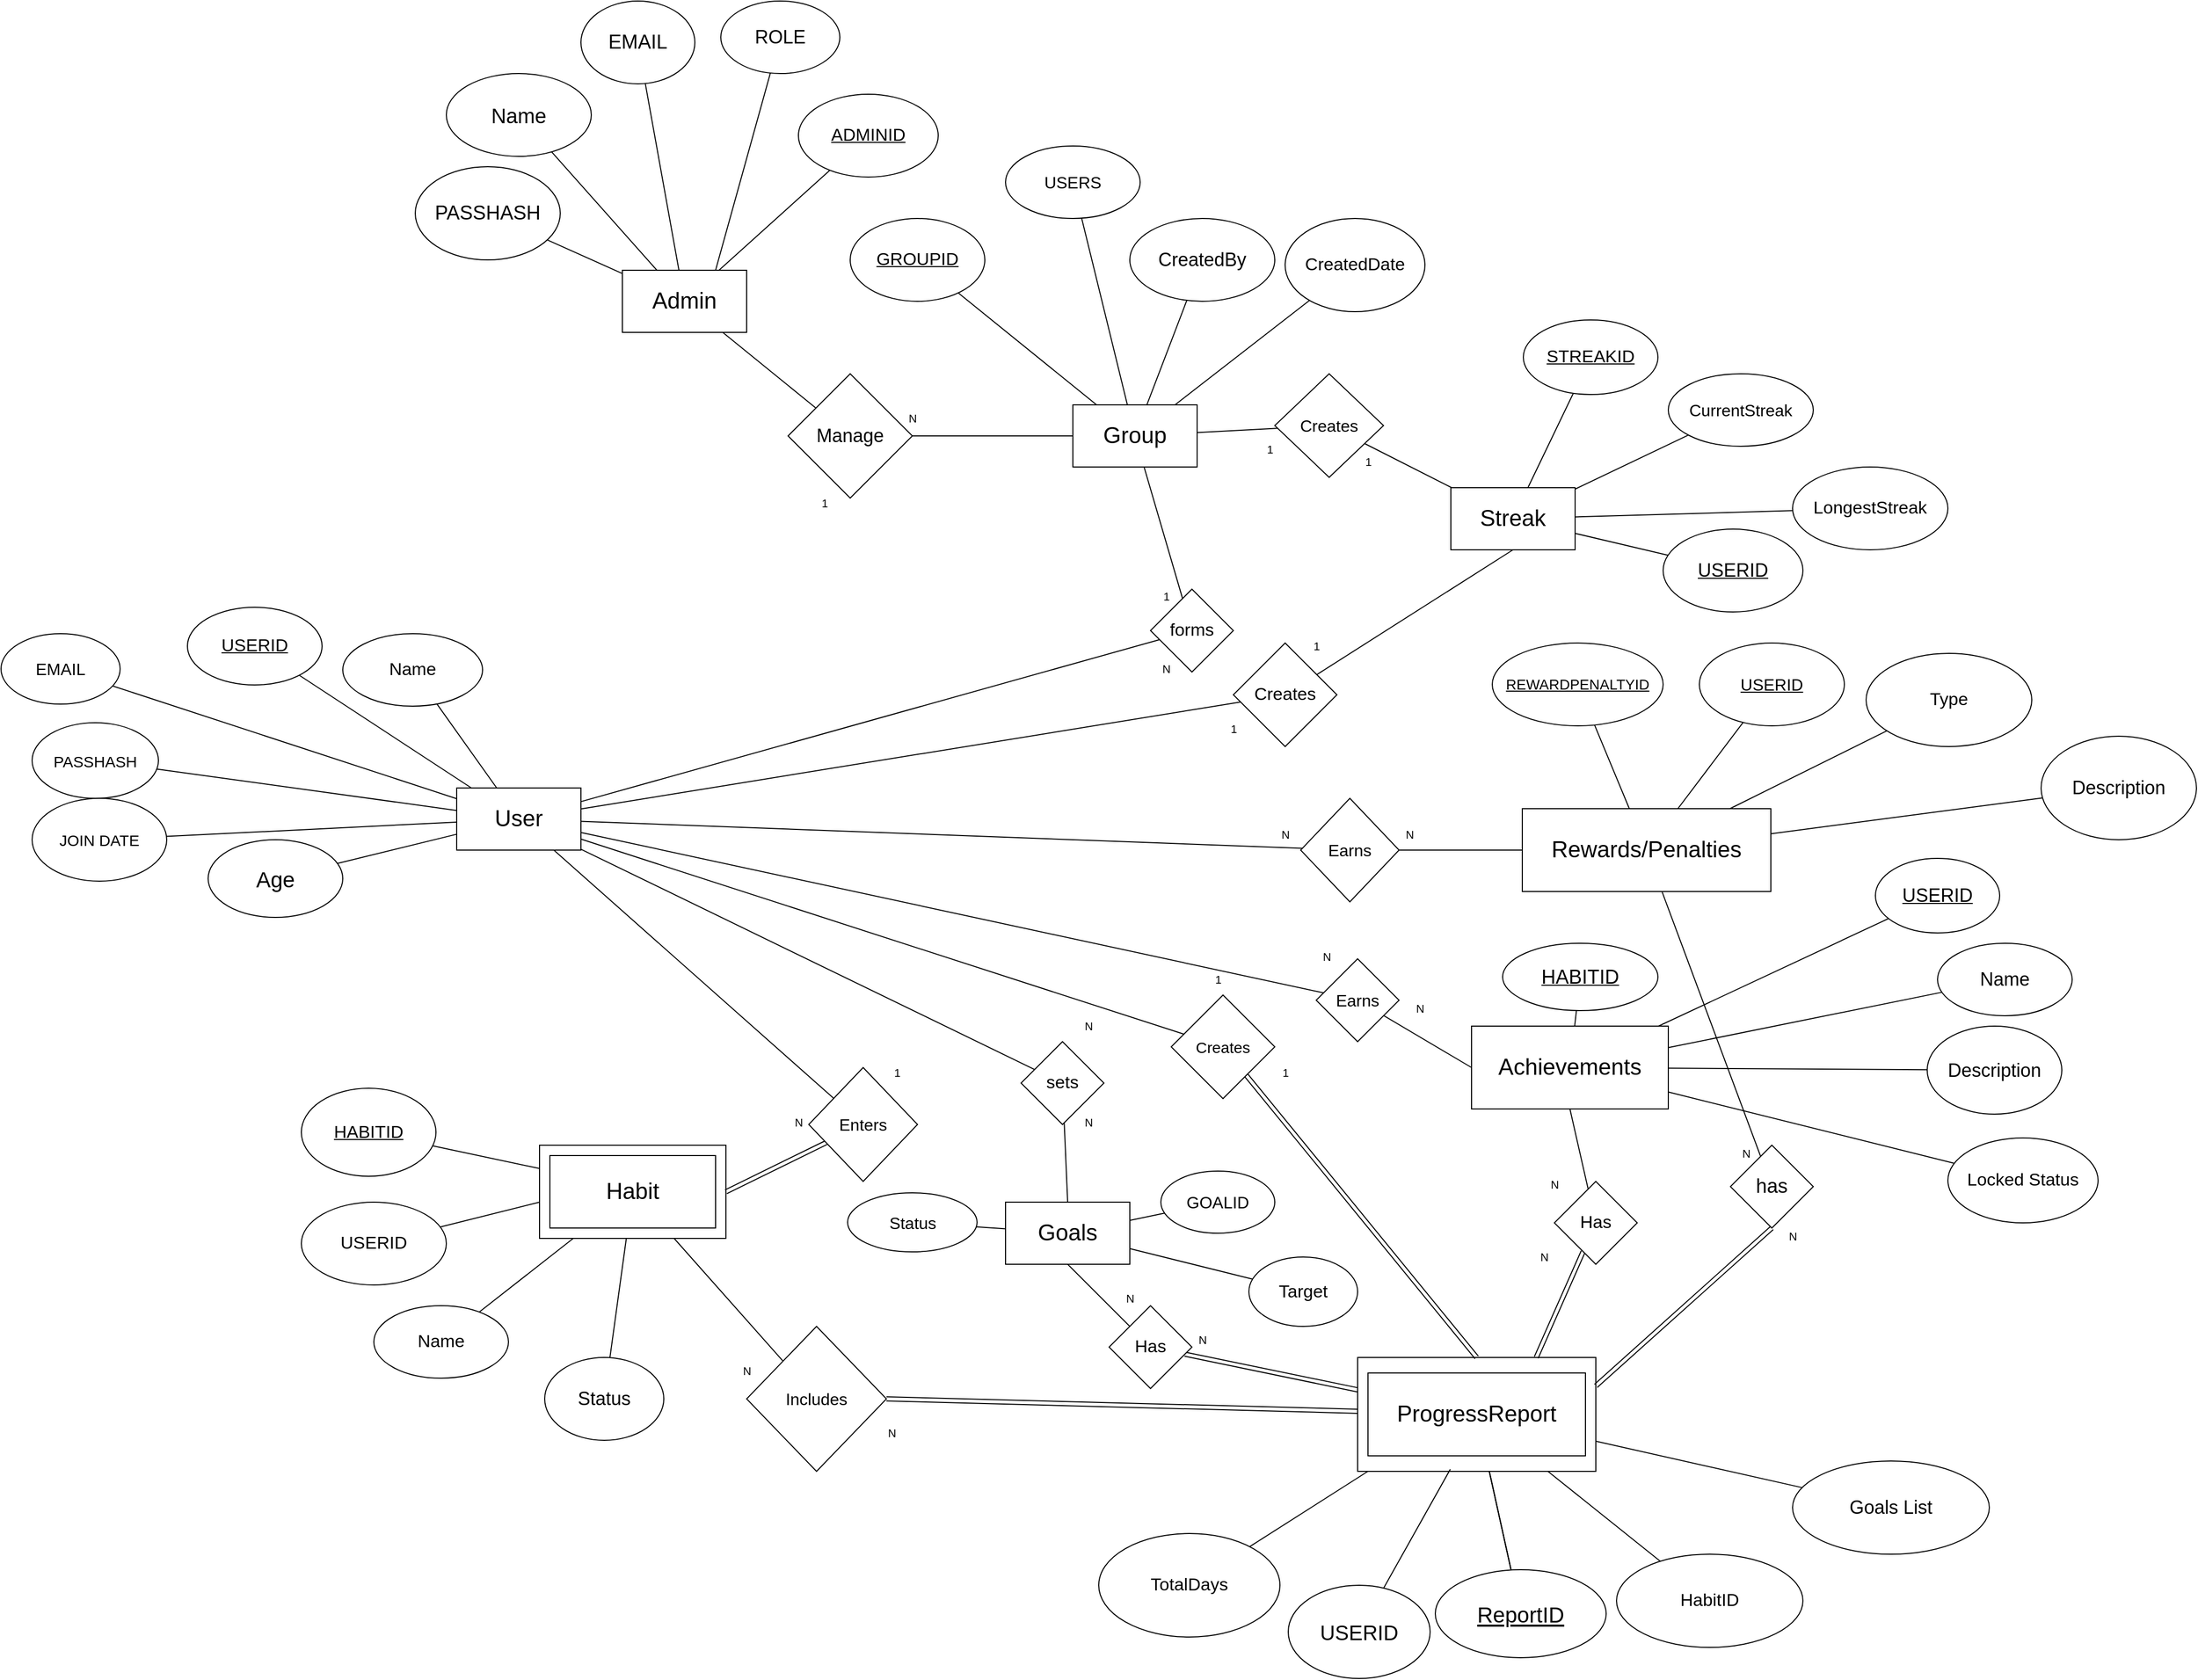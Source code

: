 <mxfile version="26.0.16">
  <diagram name="Page-1" id="hksbCuW23tJVjGmWREl6">
    <mxGraphModel dx="3263" dy="2533" grid="1" gridSize="10" guides="1" tooltips="1" connect="1" arrows="1" fold="1" page="1" pageScale="1" pageWidth="850" pageHeight="1100" math="0" shadow="0">
      <root>
        <mxCell id="0" />
        <mxCell id="1" parent="0" />
        <mxCell id="W9ihRem-RopsjmL4uKQ5-1" value="" style="edgeStyle=none;shape=link;rounded=0;orthogonalLoop=1;jettySize=auto;html=1;strokeColor=default;align=center;verticalAlign=middle;fontFamily=Helvetica;fontSize=11;fontColor=default;labelBackgroundColor=default;startFill=0;endArrow=none;" edge="1" parent="1" source="W9ihRem-RopsjmL4uKQ5-8" target="W9ihRem-RopsjmL4uKQ5-91">
          <mxGeometry relative="1" as="geometry" />
        </mxCell>
        <mxCell id="W9ihRem-RopsjmL4uKQ5-2" style="edgeStyle=none;shape=link;rounded=0;orthogonalLoop=1;jettySize=auto;html=1;strokeColor=default;align=center;verticalAlign=middle;fontFamily=Helvetica;fontSize=11;fontColor=default;labelBackgroundColor=default;startFill=0;endArrow=none;entryX=1;entryY=0.5;entryDx=0;entryDy=0;" edge="1" parent="1" source="W9ihRem-RopsjmL4uKQ5-8" target="W9ihRem-RopsjmL4uKQ5-92">
          <mxGeometry relative="1" as="geometry">
            <mxPoint x="190" y="830" as="targetPoint" />
          </mxGeometry>
        </mxCell>
        <mxCell id="W9ihRem-RopsjmL4uKQ5-3" value="" style="edgeStyle=none;shape=connector;rounded=0;orthogonalLoop=1;jettySize=auto;html=1;strokeColor=default;align=center;verticalAlign=middle;fontFamily=Helvetica;fontSize=11;fontColor=default;labelBackgroundColor=default;startFill=0;endArrow=none;" edge="1" parent="1" source="W9ihRem-RopsjmL4uKQ5-8" target="W9ihRem-RopsjmL4uKQ5-120">
          <mxGeometry relative="1" as="geometry" />
        </mxCell>
        <mxCell id="W9ihRem-RopsjmL4uKQ5-4" value="" style="edgeStyle=none;shape=connector;rounded=0;orthogonalLoop=1;jettySize=auto;html=1;strokeColor=default;align=center;verticalAlign=middle;fontFamily=Helvetica;fontSize=11;fontColor=default;labelBackgroundColor=default;startFill=0;endArrow=none;" edge="1" parent="1" source="W9ihRem-RopsjmL4uKQ5-8" target="W9ihRem-RopsjmL4uKQ5-122">
          <mxGeometry relative="1" as="geometry" />
        </mxCell>
        <mxCell id="W9ihRem-RopsjmL4uKQ5-5" value="" style="edgeStyle=none;shape=connector;rounded=0;orthogonalLoop=1;jettySize=auto;html=1;strokeColor=default;align=center;verticalAlign=middle;fontFamily=Helvetica;fontSize=11;fontColor=default;labelBackgroundColor=default;startFill=0;endArrow=none;" edge="1" parent="1" source="W9ihRem-RopsjmL4uKQ5-8" target="W9ihRem-RopsjmL4uKQ5-120">
          <mxGeometry relative="1" as="geometry" />
        </mxCell>
        <mxCell id="W9ihRem-RopsjmL4uKQ5-6" value="" style="edgeStyle=none;shape=connector;rounded=0;orthogonalLoop=1;jettySize=auto;html=1;strokeColor=default;align=center;verticalAlign=middle;fontFamily=Helvetica;fontSize=11;fontColor=default;labelBackgroundColor=default;startFill=0;endArrow=none;" edge="1" parent="1" source="W9ihRem-RopsjmL4uKQ5-8" target="W9ihRem-RopsjmL4uKQ5-120">
          <mxGeometry relative="1" as="geometry" />
        </mxCell>
        <mxCell id="W9ihRem-RopsjmL4uKQ5-7" value="" style="edgeStyle=none;shape=connector;rounded=0;orthogonalLoop=1;jettySize=auto;html=1;strokeColor=default;align=center;verticalAlign=middle;fontFamily=Helvetica;fontSize=11;fontColor=default;labelBackgroundColor=default;startFill=0;endArrow=none;" edge="1" parent="1" source="W9ihRem-RopsjmL4uKQ5-8" target="W9ihRem-RopsjmL4uKQ5-124">
          <mxGeometry relative="1" as="geometry" />
        </mxCell>
        <mxCell id="W9ihRem-RopsjmL4uKQ5-8" value="" style="rounded=0;whiteSpace=wrap;html=1;fontFamily=Helvetica;fontSize=11;fontColor=default;labelBackgroundColor=default;" vertex="1" parent="1">
          <mxGeometry x="630" y="760" width="230" height="110" as="geometry" />
        </mxCell>
        <mxCell id="W9ihRem-RopsjmL4uKQ5-9" value="" style="edgeStyle=none;shape=connector;rounded=0;orthogonalLoop=1;jettySize=auto;html=1;strokeColor=default;align=center;verticalAlign=middle;fontFamily=Helvetica;fontSize=11;fontColor=default;labelBackgroundColor=default;startFill=0;endArrow=none;" edge="1" parent="1" source="W9ihRem-RopsjmL4uKQ5-13" target="W9ihRem-RopsjmL4uKQ5-92">
          <mxGeometry relative="1" as="geometry" />
        </mxCell>
        <mxCell id="W9ihRem-RopsjmL4uKQ5-10" value="" style="edgeStyle=none;shape=connector;rounded=0;orthogonalLoop=1;jettySize=auto;html=1;strokeColor=default;align=center;verticalAlign=middle;fontFamily=Helvetica;fontSize=11;fontColor=default;labelBackgroundColor=default;startFill=0;endArrow=none;" edge="1" parent="1" source="W9ihRem-RopsjmL4uKQ5-13" target="W9ihRem-RopsjmL4uKQ5-146">
          <mxGeometry relative="1" as="geometry" />
        </mxCell>
        <mxCell id="W9ihRem-RopsjmL4uKQ5-11" value="" style="edgeStyle=none;shape=connector;rounded=0;orthogonalLoop=1;jettySize=auto;html=1;strokeColor=default;align=center;verticalAlign=middle;fontFamily=Helvetica;fontSize=11;fontColor=default;labelBackgroundColor=default;startFill=0;endArrow=none;" edge="1" parent="1" source="W9ihRem-RopsjmL4uKQ5-13" target="W9ihRem-RopsjmL4uKQ5-147">
          <mxGeometry relative="1" as="geometry" />
        </mxCell>
        <mxCell id="W9ihRem-RopsjmL4uKQ5-12" value="" style="edgeStyle=none;shape=connector;rounded=0;orthogonalLoop=1;jettySize=auto;html=1;strokeColor=default;align=center;verticalAlign=middle;fontFamily=Helvetica;fontSize=11;fontColor=default;labelBackgroundColor=default;startFill=0;endArrow=none;exitX=0;exitY=0.25;exitDx=0;exitDy=0;" edge="1" parent="1" source="W9ihRem-RopsjmL4uKQ5-13" target="W9ihRem-RopsjmL4uKQ5-148">
          <mxGeometry relative="1" as="geometry">
            <mxPoint x="-160" y="530.182" as="sourcePoint" />
          </mxGeometry>
        </mxCell>
        <mxCell id="W9ihRem-RopsjmL4uKQ5-13" value="" style="rounded=0;whiteSpace=wrap;html=1;fontFamily=Helvetica;fontSize=11;fontColor=default;labelBackgroundColor=default;" vertex="1" parent="1">
          <mxGeometry x="-160" y="555" width="180" height="90" as="geometry" />
        </mxCell>
        <mxCell id="W9ihRem-RopsjmL4uKQ5-14" value="" style="shape=connector;rounded=0;orthogonalLoop=1;jettySize=auto;html=1;strokeColor=default;align=center;verticalAlign=middle;fontFamily=Helvetica;fontSize=11;fontColor=default;labelBackgroundColor=default;startFill=0;endArrow=none;" edge="1" parent="1" source="W9ihRem-RopsjmL4uKQ5-20" target="W9ihRem-RopsjmL4uKQ5-74">
          <mxGeometry relative="1" as="geometry" />
        </mxCell>
        <mxCell id="W9ihRem-RopsjmL4uKQ5-15" value="" style="edgeStyle=none;shape=connector;rounded=0;orthogonalLoop=1;jettySize=auto;html=1;strokeColor=default;align=center;verticalAlign=middle;fontFamily=Helvetica;fontSize=11;fontColor=default;labelBackgroundColor=default;startFill=0;endArrow=none;" edge="1" parent="1" source="W9ihRem-RopsjmL4uKQ5-20" target="W9ihRem-RopsjmL4uKQ5-155">
          <mxGeometry relative="1" as="geometry" />
        </mxCell>
        <mxCell id="W9ihRem-RopsjmL4uKQ5-16" value="" style="edgeStyle=none;shape=connector;rounded=0;orthogonalLoop=1;jettySize=auto;html=1;strokeColor=default;align=center;verticalAlign=middle;fontFamily=Helvetica;fontSize=11;fontColor=default;labelBackgroundColor=default;startFill=0;endArrow=none;" edge="1" parent="1" source="W9ihRem-RopsjmL4uKQ5-20" target="W9ihRem-RopsjmL4uKQ5-156">
          <mxGeometry relative="1" as="geometry" />
        </mxCell>
        <mxCell id="W9ihRem-RopsjmL4uKQ5-17" value="" style="edgeStyle=none;shape=connector;rounded=0;orthogonalLoop=1;jettySize=auto;html=1;strokeColor=default;align=center;verticalAlign=middle;fontFamily=Helvetica;fontSize=11;fontColor=default;labelBackgroundColor=default;startFill=0;endArrow=none;" edge="1" parent="1" source="W9ihRem-RopsjmL4uKQ5-20" target="W9ihRem-RopsjmL4uKQ5-157">
          <mxGeometry relative="1" as="geometry" />
        </mxCell>
        <mxCell id="W9ihRem-RopsjmL4uKQ5-18" value="" style="edgeStyle=none;shape=connector;rounded=0;orthogonalLoop=1;jettySize=auto;html=1;strokeColor=default;align=center;verticalAlign=middle;fontFamily=Helvetica;fontSize=11;fontColor=default;labelBackgroundColor=default;startFill=0;endArrow=none;exitX=0.75;exitY=0;exitDx=0;exitDy=0;" edge="1" parent="1" source="W9ihRem-RopsjmL4uKQ5-20" target="W9ihRem-RopsjmL4uKQ5-158">
          <mxGeometry relative="1" as="geometry">
            <mxPoint x="124.979" y="10" as="sourcePoint" />
          </mxGeometry>
        </mxCell>
        <mxCell id="W9ihRem-RopsjmL4uKQ5-19" value="" style="edgeStyle=none;shape=connector;rounded=0;orthogonalLoop=1;jettySize=auto;html=1;strokeColor=default;align=center;verticalAlign=middle;fontFamily=Helvetica;fontSize=11;fontColor=default;labelBackgroundColor=default;startFill=0;endArrow=none;" edge="1" parent="1" source="W9ihRem-RopsjmL4uKQ5-20" target="W9ihRem-RopsjmL4uKQ5-159">
          <mxGeometry relative="1" as="geometry" />
        </mxCell>
        <mxCell id="W9ihRem-RopsjmL4uKQ5-20" value="&lt;font style=&quot;font-size: 22px;&quot;&gt;Admin&lt;/font&gt;" style="rounded=0;whiteSpace=wrap;html=1;" vertex="1" parent="1">
          <mxGeometry x="-80" y="-290" width="120" height="60" as="geometry" />
        </mxCell>
        <mxCell id="W9ihRem-RopsjmL4uKQ5-21" value="" style="edgeStyle=none;shape=connector;rounded=0;orthogonalLoop=1;jettySize=auto;html=1;strokeColor=default;align=center;verticalAlign=middle;fontFamily=Helvetica;fontSize=11;fontColor=default;labelBackgroundColor=default;startFill=0;endArrow=none;" edge="1" parent="1" source="W9ihRem-RopsjmL4uKQ5-26" target="W9ihRem-RopsjmL4uKQ5-125">
          <mxGeometry relative="1" as="geometry" />
        </mxCell>
        <mxCell id="W9ihRem-RopsjmL4uKQ5-22" value="" style="edgeStyle=none;shape=connector;rounded=0;orthogonalLoop=1;jettySize=auto;html=1;strokeColor=default;align=center;verticalAlign=middle;fontFamily=Helvetica;fontSize=11;fontColor=default;labelBackgroundColor=default;startFill=0;endArrow=none;" edge="1" parent="1" source="W9ihRem-RopsjmL4uKQ5-26" target="W9ihRem-RopsjmL4uKQ5-126">
          <mxGeometry relative="1" as="geometry" />
        </mxCell>
        <mxCell id="W9ihRem-RopsjmL4uKQ5-23" value="" style="edgeStyle=none;shape=connector;rounded=0;orthogonalLoop=1;jettySize=auto;html=1;strokeColor=default;align=center;verticalAlign=middle;fontFamily=Helvetica;fontSize=11;fontColor=default;labelBackgroundColor=default;startFill=0;endArrow=none;" edge="1" parent="1" source="W9ihRem-RopsjmL4uKQ5-26" target="W9ihRem-RopsjmL4uKQ5-127">
          <mxGeometry relative="1" as="geometry" />
        </mxCell>
        <mxCell id="W9ihRem-RopsjmL4uKQ5-24" value="" style="edgeStyle=none;shape=connector;rounded=0;orthogonalLoop=1;jettySize=auto;html=1;strokeColor=default;align=center;verticalAlign=middle;fontFamily=Helvetica;fontSize=11;fontColor=default;labelBackgroundColor=default;startFill=0;endArrow=none;" edge="1" parent="1" source="W9ihRem-RopsjmL4uKQ5-26" target="W9ihRem-RopsjmL4uKQ5-128">
          <mxGeometry relative="1" as="geometry" />
        </mxCell>
        <mxCell id="W9ihRem-RopsjmL4uKQ5-25" value="" style="edgeStyle=none;shape=connector;rounded=0;orthogonalLoop=1;jettySize=auto;html=1;strokeColor=default;align=center;verticalAlign=middle;fontFamily=Helvetica;fontSize=11;fontColor=default;labelBackgroundColor=default;startFill=0;endArrow=none;" edge="1" parent="1" source="W9ihRem-RopsjmL4uKQ5-26" target="W9ihRem-RopsjmL4uKQ5-129">
          <mxGeometry relative="1" as="geometry" />
        </mxCell>
        <mxCell id="W9ihRem-RopsjmL4uKQ5-26" value="&lt;font style=&quot;font-size: 22px;&quot;&gt;Achievements&lt;/font&gt;" style="rounded=0;whiteSpace=wrap;html=1;" vertex="1" parent="1">
          <mxGeometry x="740" y="440" width="190" height="80" as="geometry" />
        </mxCell>
        <mxCell id="W9ihRem-RopsjmL4uKQ5-27" value="" style="edgeStyle=none;shape=connector;rounded=0;orthogonalLoop=1;jettySize=auto;html=1;strokeColor=default;align=center;verticalAlign=middle;fontFamily=Helvetica;fontSize=11;fontColor=default;labelBackgroundColor=default;startFill=0;endArrow=none;" edge="1" parent="1" source="W9ihRem-RopsjmL4uKQ5-31" target="W9ihRem-RopsjmL4uKQ5-134">
          <mxGeometry relative="1" as="geometry" />
        </mxCell>
        <mxCell id="W9ihRem-RopsjmL4uKQ5-28" value="" style="edgeStyle=none;shape=connector;rounded=0;orthogonalLoop=1;jettySize=auto;html=1;strokeColor=default;align=center;verticalAlign=middle;fontFamily=Helvetica;fontSize=11;fontColor=default;labelBackgroundColor=default;startFill=0;endArrow=none;" edge="1" parent="1" source="W9ihRem-RopsjmL4uKQ5-31" target="W9ihRem-RopsjmL4uKQ5-135">
          <mxGeometry relative="1" as="geometry" />
        </mxCell>
        <mxCell id="W9ihRem-RopsjmL4uKQ5-29" value="" style="edgeStyle=none;shape=connector;rounded=0;orthogonalLoop=1;jettySize=auto;html=1;strokeColor=default;align=center;verticalAlign=middle;fontFamily=Helvetica;fontSize=11;fontColor=default;labelBackgroundColor=default;startFill=0;endArrow=none;" edge="1" parent="1" source="W9ihRem-RopsjmL4uKQ5-31" target="W9ihRem-RopsjmL4uKQ5-136">
          <mxGeometry relative="1" as="geometry" />
        </mxCell>
        <mxCell id="W9ihRem-RopsjmL4uKQ5-30" value="" style="edgeStyle=none;shape=connector;rounded=0;orthogonalLoop=1;jettySize=auto;html=1;strokeColor=default;align=center;verticalAlign=middle;fontFamily=Helvetica;fontSize=11;fontColor=default;labelBackgroundColor=default;startFill=0;endArrow=none;" edge="1" parent="1" source="W9ihRem-RopsjmL4uKQ5-31" target="W9ihRem-RopsjmL4uKQ5-137">
          <mxGeometry relative="1" as="geometry" />
        </mxCell>
        <mxCell id="W9ihRem-RopsjmL4uKQ5-31" value="&lt;font style=&quot;font-size: 22px;&quot;&gt;Streak&lt;/font&gt;" style="rounded=0;whiteSpace=wrap;html=1;" vertex="1" parent="1">
          <mxGeometry x="720" y="-80" width="120" height="60" as="geometry" />
        </mxCell>
        <mxCell id="W9ihRem-RopsjmL4uKQ5-32" value="" style="edgeStyle=none;shape=connector;rounded=0;orthogonalLoop=1;jettySize=auto;html=1;strokeColor=default;align=center;verticalAlign=middle;fontFamily=Helvetica;fontSize=11;fontColor=default;labelBackgroundColor=default;startFill=0;endArrow=none;" edge="1" parent="1" target="W9ihRem-RopsjmL4uKQ5-145">
          <mxGeometry relative="1" as="geometry">
            <mxPoint x="-160" y="610" as="sourcePoint" />
          </mxGeometry>
        </mxCell>
        <mxCell id="W9ihRem-RopsjmL4uKQ5-33" value="&lt;font style=&quot;font-size: 22px;&quot;&gt;Habit&lt;/font&gt;" style="rounded=0;whiteSpace=wrap;html=1;" vertex="1" parent="1">
          <mxGeometry x="-150" y="565" width="160" height="70" as="geometry" />
        </mxCell>
        <mxCell id="W9ihRem-RopsjmL4uKQ5-34" value="" style="edgeStyle=none;shape=connector;rounded=0;orthogonalLoop=1;jettySize=auto;html=1;strokeColor=default;align=center;verticalAlign=middle;fontFamily=Helvetica;fontSize=11;fontColor=default;labelBackgroundColor=default;startFill=0;endArrow=none;" edge="1" parent="1" source="W9ihRem-RopsjmL4uKQ5-39" target="W9ihRem-RopsjmL4uKQ5-82">
          <mxGeometry relative="1" as="geometry" />
        </mxCell>
        <mxCell id="W9ihRem-RopsjmL4uKQ5-35" value="" style="edgeStyle=none;shape=connector;rounded=0;orthogonalLoop=1;jettySize=auto;html=1;strokeColor=default;align=center;verticalAlign=middle;fontFamily=Helvetica;fontSize=11;fontColor=default;labelBackgroundColor=default;startFill=0;endArrow=none;" edge="1" parent="1" source="W9ihRem-RopsjmL4uKQ5-39" target="W9ihRem-RopsjmL4uKQ5-130">
          <mxGeometry relative="1" as="geometry" />
        </mxCell>
        <mxCell id="W9ihRem-RopsjmL4uKQ5-36" value="" style="edgeStyle=none;shape=connector;rounded=0;orthogonalLoop=1;jettySize=auto;html=1;strokeColor=default;align=center;verticalAlign=middle;fontFamily=Helvetica;fontSize=11;fontColor=default;labelBackgroundColor=default;startFill=0;endArrow=none;" edge="1" parent="1" source="W9ihRem-RopsjmL4uKQ5-39" target="W9ihRem-RopsjmL4uKQ5-131">
          <mxGeometry relative="1" as="geometry" />
        </mxCell>
        <mxCell id="W9ihRem-RopsjmL4uKQ5-37" value="" style="edgeStyle=none;shape=connector;rounded=0;orthogonalLoop=1;jettySize=auto;html=1;strokeColor=default;align=center;verticalAlign=middle;fontFamily=Helvetica;fontSize=11;fontColor=default;labelBackgroundColor=default;startFill=0;endArrow=none;" edge="1" parent="1" source="W9ihRem-RopsjmL4uKQ5-39" target="W9ihRem-RopsjmL4uKQ5-132">
          <mxGeometry relative="1" as="geometry" />
        </mxCell>
        <mxCell id="W9ihRem-RopsjmL4uKQ5-38" value="" style="edgeStyle=none;shape=connector;rounded=0;orthogonalLoop=1;jettySize=auto;html=1;strokeColor=default;align=center;verticalAlign=middle;fontFamily=Helvetica;fontSize=11;fontColor=default;labelBackgroundColor=default;startFill=0;endArrow=none;" edge="1" parent="1" source="W9ihRem-RopsjmL4uKQ5-39" target="W9ihRem-RopsjmL4uKQ5-133">
          <mxGeometry relative="1" as="geometry" />
        </mxCell>
        <mxCell id="W9ihRem-RopsjmL4uKQ5-39" value="&lt;font style=&quot;font-size: 22px;&quot;&gt;Group&lt;/font&gt;" style="rounded=0;whiteSpace=wrap;html=1;" vertex="1" parent="1">
          <mxGeometry x="355" y="-160" width="120" height="60" as="geometry" />
        </mxCell>
        <mxCell id="W9ihRem-RopsjmL4uKQ5-40" style="rounded=0;orthogonalLoop=1;jettySize=auto;html=1;endArrow=none;startFill=0;" edge="1" parent="1" source="W9ihRem-RopsjmL4uKQ5-53" target="W9ihRem-RopsjmL4uKQ5-70">
          <mxGeometry relative="1" as="geometry" />
        </mxCell>
        <mxCell id="W9ihRem-RopsjmL4uKQ5-41" value="" style="shape=connector;rounded=0;orthogonalLoop=1;jettySize=auto;html=1;strokeColor=default;align=center;verticalAlign=middle;fontFamily=Helvetica;fontSize=11;fontColor=default;labelBackgroundColor=default;startFill=0;endArrow=none;" edge="1" parent="1" source="W9ihRem-RopsjmL4uKQ5-53" target="W9ihRem-RopsjmL4uKQ5-72">
          <mxGeometry relative="1" as="geometry" />
        </mxCell>
        <mxCell id="W9ihRem-RopsjmL4uKQ5-42" value="" style="shape=connector;rounded=0;orthogonalLoop=1;jettySize=auto;html=1;strokeColor=default;align=center;verticalAlign=middle;fontFamily=Helvetica;fontSize=11;fontColor=default;labelBackgroundColor=default;startFill=0;endArrow=none;" edge="1" parent="1" source="W9ihRem-RopsjmL4uKQ5-53" target="W9ihRem-RopsjmL4uKQ5-76">
          <mxGeometry relative="1" as="geometry" />
        </mxCell>
        <mxCell id="W9ihRem-RopsjmL4uKQ5-43" value="" style="edgeStyle=none;shape=connector;rounded=0;orthogonalLoop=1;jettySize=auto;html=1;strokeColor=default;align=center;verticalAlign=middle;fontFamily=Helvetica;fontSize=11;fontColor=default;labelBackgroundColor=default;startFill=0;endArrow=none;" edge="1" parent="1" source="W9ihRem-RopsjmL4uKQ5-53" target="W9ihRem-RopsjmL4uKQ5-78">
          <mxGeometry relative="1" as="geometry" />
        </mxCell>
        <mxCell id="W9ihRem-RopsjmL4uKQ5-44" value="" style="edgeStyle=none;shape=connector;rounded=0;orthogonalLoop=1;jettySize=auto;html=1;strokeColor=default;align=center;verticalAlign=middle;fontFamily=Helvetica;fontSize=11;fontColor=default;labelBackgroundColor=default;startFill=0;endArrow=none;" edge="1" parent="1" source="W9ihRem-RopsjmL4uKQ5-53" target="W9ihRem-RopsjmL4uKQ5-80">
          <mxGeometry relative="1" as="geometry" />
        </mxCell>
        <mxCell id="W9ihRem-RopsjmL4uKQ5-45" value="" style="edgeStyle=none;shape=connector;rounded=0;orthogonalLoop=1;jettySize=auto;html=1;strokeColor=default;align=center;verticalAlign=middle;fontFamily=Helvetica;fontSize=11;fontColor=default;labelBackgroundColor=default;startFill=0;endArrow=none;" edge="1" parent="1" source="W9ihRem-RopsjmL4uKQ5-53" target="W9ihRem-RopsjmL4uKQ5-85">
          <mxGeometry relative="1" as="geometry" />
        </mxCell>
        <mxCell id="W9ihRem-RopsjmL4uKQ5-46" value="" style="edgeStyle=none;shape=connector;rounded=0;orthogonalLoop=1;jettySize=auto;html=1;strokeColor=default;align=center;verticalAlign=middle;fontFamily=Helvetica;fontSize=11;fontColor=default;labelBackgroundColor=default;startFill=0;endArrow=none;" edge="1" parent="1" source="W9ihRem-RopsjmL4uKQ5-53" target="W9ihRem-RopsjmL4uKQ5-87">
          <mxGeometry relative="1" as="geometry" />
        </mxCell>
        <mxCell id="W9ihRem-RopsjmL4uKQ5-47" value="" style="edgeStyle=none;shape=connector;rounded=0;orthogonalLoop=1;jettySize=auto;html=1;strokeColor=default;align=center;verticalAlign=middle;fontFamily=Helvetica;fontSize=11;fontColor=default;labelBackgroundColor=default;startFill=0;endArrow=none;" edge="1" parent="1" source="W9ihRem-RopsjmL4uKQ5-53" target="W9ihRem-RopsjmL4uKQ5-149">
          <mxGeometry relative="1" as="geometry" />
        </mxCell>
        <mxCell id="W9ihRem-RopsjmL4uKQ5-48" value="" style="edgeStyle=none;shape=connector;rounded=0;orthogonalLoop=1;jettySize=auto;html=1;strokeColor=default;align=center;verticalAlign=middle;fontFamily=Helvetica;fontSize=11;fontColor=default;labelBackgroundColor=default;startFill=0;endArrow=none;" edge="1" parent="1" source="W9ihRem-RopsjmL4uKQ5-53" target="W9ihRem-RopsjmL4uKQ5-150">
          <mxGeometry relative="1" as="geometry" />
        </mxCell>
        <mxCell id="W9ihRem-RopsjmL4uKQ5-49" value="" style="edgeStyle=none;shape=connector;rounded=0;orthogonalLoop=1;jettySize=auto;html=1;strokeColor=default;align=center;verticalAlign=middle;fontFamily=Helvetica;fontSize=11;fontColor=default;labelBackgroundColor=default;startFill=0;endArrow=none;" edge="1" parent="1" source="W9ihRem-RopsjmL4uKQ5-53" target="W9ihRem-RopsjmL4uKQ5-151">
          <mxGeometry relative="1" as="geometry" />
        </mxCell>
        <mxCell id="W9ihRem-RopsjmL4uKQ5-50" value="" style="edgeStyle=none;shape=connector;rounded=0;orthogonalLoop=1;jettySize=auto;html=1;strokeColor=default;align=center;verticalAlign=middle;fontFamily=Helvetica;fontSize=11;fontColor=default;labelBackgroundColor=default;startFill=0;endArrow=none;" edge="1" parent="1" source="W9ihRem-RopsjmL4uKQ5-53" target="W9ihRem-RopsjmL4uKQ5-152">
          <mxGeometry relative="1" as="geometry" />
        </mxCell>
        <mxCell id="W9ihRem-RopsjmL4uKQ5-51" value="" style="edgeStyle=none;shape=connector;rounded=0;orthogonalLoop=1;jettySize=auto;html=1;strokeColor=default;align=center;verticalAlign=middle;fontFamily=Helvetica;fontSize=11;fontColor=default;labelBackgroundColor=default;startFill=0;endArrow=none;" edge="1" parent="1" source="W9ihRem-RopsjmL4uKQ5-53" target="W9ihRem-RopsjmL4uKQ5-153">
          <mxGeometry relative="1" as="geometry" />
        </mxCell>
        <mxCell id="W9ihRem-RopsjmL4uKQ5-52" value="" style="edgeStyle=none;shape=connector;rounded=0;orthogonalLoop=1;jettySize=auto;html=1;strokeColor=default;align=center;verticalAlign=middle;fontFamily=Helvetica;fontSize=11;fontColor=default;labelBackgroundColor=default;startFill=0;endArrow=none;" edge="1" parent="1" source="W9ihRem-RopsjmL4uKQ5-53" target="W9ihRem-RopsjmL4uKQ5-154">
          <mxGeometry relative="1" as="geometry" />
        </mxCell>
        <mxCell id="W9ihRem-RopsjmL4uKQ5-53" value="&lt;font style=&quot;font-size: 22px;&quot;&gt;User&lt;/font&gt;" style="rounded=0;whiteSpace=wrap;html=1;" vertex="1" parent="1">
          <mxGeometry x="-240" y="210" width="120" height="60" as="geometry" />
        </mxCell>
        <mxCell id="W9ihRem-RopsjmL4uKQ5-54" value="" style="edgeStyle=none;shape=connector;rounded=0;orthogonalLoop=1;jettySize=auto;html=1;strokeColor=default;align=center;verticalAlign=middle;fontFamily=Helvetica;fontSize=11;fontColor=default;labelBackgroundColor=default;startFill=0;endArrow=none;" edge="1" parent="1" source="W9ihRem-RopsjmL4uKQ5-57" target="W9ihRem-RopsjmL4uKQ5-142">
          <mxGeometry relative="1" as="geometry" />
        </mxCell>
        <mxCell id="W9ihRem-RopsjmL4uKQ5-55" value="" style="edgeStyle=none;shape=connector;rounded=0;orthogonalLoop=1;jettySize=auto;html=1;strokeColor=default;align=center;verticalAlign=middle;fontFamily=Helvetica;fontSize=11;fontColor=default;labelBackgroundColor=default;startFill=0;endArrow=none;" edge="1" parent="1" source="W9ihRem-RopsjmL4uKQ5-57" target="W9ihRem-RopsjmL4uKQ5-143">
          <mxGeometry relative="1" as="geometry" />
        </mxCell>
        <mxCell id="W9ihRem-RopsjmL4uKQ5-56" value="" style="edgeStyle=none;shape=connector;rounded=0;orthogonalLoop=1;jettySize=auto;html=1;strokeColor=default;align=center;verticalAlign=middle;fontFamily=Helvetica;fontSize=11;fontColor=default;labelBackgroundColor=default;startFill=0;endArrow=none;" edge="1" parent="1" source="W9ihRem-RopsjmL4uKQ5-57" target="W9ihRem-RopsjmL4uKQ5-144">
          <mxGeometry relative="1" as="geometry" />
        </mxCell>
        <mxCell id="W9ihRem-RopsjmL4uKQ5-57" value="&lt;font style=&quot;font-size: 22px;&quot;&gt;Goals&lt;/font&gt;" style="rounded=0;whiteSpace=wrap;html=1;" vertex="1" parent="1">
          <mxGeometry x="290" y="610" width="120" height="60" as="geometry" />
        </mxCell>
        <mxCell id="W9ihRem-RopsjmL4uKQ5-58" value="" style="edgeStyle=none;shape=connector;rounded=0;orthogonalLoop=1;jettySize=auto;html=1;strokeColor=default;align=center;verticalAlign=middle;fontFamily=Helvetica;fontSize=11;fontColor=default;labelBackgroundColor=default;startFill=0;endArrow=none;" edge="1" parent="1" source="W9ihRem-RopsjmL4uKQ5-63" target="W9ihRem-RopsjmL4uKQ5-93">
          <mxGeometry relative="1" as="geometry" />
        </mxCell>
        <mxCell id="W9ihRem-RopsjmL4uKQ5-59" value="" style="edgeStyle=none;shape=connector;rounded=0;orthogonalLoop=1;jettySize=auto;html=1;strokeColor=default;align=center;verticalAlign=middle;fontFamily=Helvetica;fontSize=11;fontColor=default;labelBackgroundColor=default;startFill=0;endArrow=none;" edge="1" parent="1" source="W9ihRem-RopsjmL4uKQ5-63" target="W9ihRem-RopsjmL4uKQ5-138">
          <mxGeometry relative="1" as="geometry" />
        </mxCell>
        <mxCell id="W9ihRem-RopsjmL4uKQ5-60" value="" style="edgeStyle=none;shape=connector;rounded=0;orthogonalLoop=1;jettySize=auto;html=1;strokeColor=default;align=center;verticalAlign=middle;fontFamily=Helvetica;fontSize=11;fontColor=default;labelBackgroundColor=default;startFill=0;endArrow=none;" edge="1" parent="1" source="W9ihRem-RopsjmL4uKQ5-63" target="W9ihRem-RopsjmL4uKQ5-139">
          <mxGeometry relative="1" as="geometry" />
        </mxCell>
        <mxCell id="W9ihRem-RopsjmL4uKQ5-61" value="" style="edgeStyle=none;shape=connector;rounded=0;orthogonalLoop=1;jettySize=auto;html=1;strokeColor=default;align=center;verticalAlign=middle;fontFamily=Helvetica;fontSize=11;fontColor=default;labelBackgroundColor=default;startFill=0;endArrow=none;" edge="1" parent="1" source="W9ihRem-RopsjmL4uKQ5-63" target="W9ihRem-RopsjmL4uKQ5-140">
          <mxGeometry relative="1" as="geometry" />
        </mxCell>
        <mxCell id="W9ihRem-RopsjmL4uKQ5-62" value="" style="edgeStyle=none;shape=connector;rounded=0;orthogonalLoop=1;jettySize=auto;html=1;strokeColor=default;align=center;verticalAlign=middle;fontFamily=Helvetica;fontSize=11;fontColor=default;labelBackgroundColor=default;startFill=0;endArrow=none;" edge="1" parent="1" source="W9ihRem-RopsjmL4uKQ5-63" target="W9ihRem-RopsjmL4uKQ5-141">
          <mxGeometry relative="1" as="geometry" />
        </mxCell>
        <mxCell id="W9ihRem-RopsjmL4uKQ5-63" value="&lt;font style=&quot;font-size: 22px;&quot;&gt;Rewards/Penalties&lt;/font&gt;" style="rounded=0;whiteSpace=wrap;html=1;" vertex="1" parent="1">
          <mxGeometry x="789" y="230" width="240" height="80" as="geometry" />
        </mxCell>
        <mxCell id="W9ihRem-RopsjmL4uKQ5-64" value="" style="edgeStyle=none;shape=link;rounded=0;orthogonalLoop=1;jettySize=auto;html=1;strokeColor=default;align=center;verticalAlign=middle;fontFamily=Helvetica;fontSize=11;fontColor=default;labelBackgroundColor=default;startFill=0;endArrow=none;exitX=0.75;exitY=0;exitDx=0;exitDy=0;" edge="1" parent="1" source="W9ihRem-RopsjmL4uKQ5-8" target="W9ihRem-RopsjmL4uKQ5-89">
          <mxGeometry relative="1" as="geometry" />
        </mxCell>
        <mxCell id="W9ihRem-RopsjmL4uKQ5-65" style="edgeStyle=none;shape=link;rounded=0;orthogonalLoop=1;jettySize=auto;html=1;entryX=0.5;entryY=1;entryDx=0;entryDy=0;strokeColor=default;align=center;verticalAlign=middle;fontFamily=Helvetica;fontSize=11;fontColor=default;labelBackgroundColor=default;startFill=0;endArrow=none;exitX=1;exitY=0.25;exitDx=0;exitDy=0;" edge="1" parent="1" source="W9ihRem-RopsjmL4uKQ5-8" target="W9ihRem-RopsjmL4uKQ5-93">
          <mxGeometry relative="1" as="geometry" />
        </mxCell>
        <mxCell id="W9ihRem-RopsjmL4uKQ5-66" value="" style="edgeStyle=none;shape=connector;rounded=0;orthogonalLoop=1;jettySize=auto;html=1;strokeColor=default;align=center;verticalAlign=middle;fontFamily=Helvetica;fontSize=11;fontColor=default;labelBackgroundColor=default;startFill=0;endArrow=none;exitX=0.389;exitY=0.982;exitDx=0;exitDy=0;exitPerimeter=0;" edge="1" parent="1" source="W9ihRem-RopsjmL4uKQ5-8" target="W9ihRem-RopsjmL4uKQ5-121">
          <mxGeometry relative="1" as="geometry" />
        </mxCell>
        <mxCell id="W9ihRem-RopsjmL4uKQ5-67" value="" style="edgeStyle=none;shape=connector;rounded=0;orthogonalLoop=1;jettySize=auto;html=1;strokeColor=default;align=center;verticalAlign=middle;fontFamily=Helvetica;fontSize=11;fontColor=default;labelBackgroundColor=default;startFill=0;endArrow=none;exitX=0.043;exitY=1;exitDx=0;exitDy=0;exitPerimeter=0;" edge="1" parent="1" source="W9ihRem-RopsjmL4uKQ5-8" target="W9ihRem-RopsjmL4uKQ5-123">
          <mxGeometry relative="1" as="geometry" />
        </mxCell>
        <mxCell id="W9ihRem-RopsjmL4uKQ5-68" value="&lt;font style=&quot;font-size: 22px;&quot;&gt;ProgressReport&lt;/font&gt;" style="rounded=0;whiteSpace=wrap;html=1;" vertex="1" parent="1">
          <mxGeometry x="640" y="775" width="210" height="80" as="geometry" />
        </mxCell>
        <mxCell id="W9ihRem-RopsjmL4uKQ5-69" style="shape=connector;rounded=0;orthogonalLoop=1;jettySize=auto;html=1;strokeColor=default;align=center;verticalAlign=middle;fontFamily=Helvetica;fontSize=11;fontColor=default;labelBackgroundColor=default;startFill=0;endArrow=none;" edge="1" parent="1" source="W9ihRem-RopsjmL4uKQ5-70" target="W9ihRem-RopsjmL4uKQ5-39">
          <mxGeometry relative="1" as="geometry" />
        </mxCell>
        <mxCell id="W9ihRem-RopsjmL4uKQ5-70" value="&lt;font style=&quot;font-size: 17px;&quot;&gt;forms&lt;/font&gt;" style="rhombus;whiteSpace=wrap;html=1;" vertex="1" parent="1">
          <mxGeometry x="430" y="18" width="80" height="80" as="geometry" />
        </mxCell>
        <mxCell id="W9ihRem-RopsjmL4uKQ5-71" style="shape=connector;rounded=0;orthogonalLoop=1;jettySize=auto;html=1;entryX=0.5;entryY=0;entryDx=0;entryDy=0;strokeColor=default;align=center;verticalAlign=middle;fontFamily=Helvetica;fontSize=11;fontColor=default;labelBackgroundColor=default;startFill=0;endArrow=none;" edge="1" parent="1" source="W9ihRem-RopsjmL4uKQ5-72" target="W9ihRem-RopsjmL4uKQ5-57">
          <mxGeometry relative="1" as="geometry" />
        </mxCell>
        <mxCell id="W9ihRem-RopsjmL4uKQ5-72" value="&lt;font style=&quot;font-size: 17px;&quot;&gt;sets&lt;/font&gt;" style="rhombus;whiteSpace=wrap;html=1;rounded=0;" vertex="1" parent="1">
          <mxGeometry x="305" y="455" width="80" height="80" as="geometry" />
        </mxCell>
        <mxCell id="W9ihRem-RopsjmL4uKQ5-73" style="edgeStyle=orthogonalEdgeStyle;shape=connector;rounded=0;orthogonalLoop=1;jettySize=auto;html=1;strokeColor=default;align=center;verticalAlign=middle;fontFamily=Helvetica;fontSize=11;fontColor=default;labelBackgroundColor=default;startFill=0;endArrow=none;" edge="1" parent="1" source="W9ihRem-RopsjmL4uKQ5-74" target="W9ihRem-RopsjmL4uKQ5-39">
          <mxGeometry relative="1" as="geometry" />
        </mxCell>
        <mxCell id="W9ihRem-RopsjmL4uKQ5-74" value="&lt;font style=&quot;font-size: 18px;&quot;&gt;Manage&lt;/font&gt;" style="rhombus;whiteSpace=wrap;html=1;rounded=0;" vertex="1" parent="1">
          <mxGeometry x="80" y="-190" width="120" height="120" as="geometry" />
        </mxCell>
        <mxCell id="W9ihRem-RopsjmL4uKQ5-75" style="edgeStyle=orthogonalEdgeStyle;shape=connector;rounded=0;orthogonalLoop=1;jettySize=auto;html=1;strokeColor=default;align=center;verticalAlign=middle;fontFamily=Helvetica;fontSize=11;fontColor=default;labelBackgroundColor=default;startFill=0;endArrow=none;" edge="1" parent="1" source="W9ihRem-RopsjmL4uKQ5-76" target="W9ihRem-RopsjmL4uKQ5-63">
          <mxGeometry relative="1" as="geometry" />
        </mxCell>
        <mxCell id="W9ihRem-RopsjmL4uKQ5-76" value="&lt;font style=&quot;font-size: 16px;&quot;&gt;Earns&lt;/font&gt;" style="rhombus;whiteSpace=wrap;html=1;rounded=0;" vertex="1" parent="1">
          <mxGeometry x="575" y="220" width="95" height="100" as="geometry" />
        </mxCell>
        <mxCell id="W9ihRem-RopsjmL4uKQ5-77" style="edgeStyle=none;shape=link;rounded=0;orthogonalLoop=1;jettySize=auto;html=1;strokeColor=default;align=center;verticalAlign=middle;fontFamily=Helvetica;fontSize=11;fontColor=default;labelBackgroundColor=default;startFill=0;endArrow=none;entryX=1;entryY=0.5;entryDx=0;entryDy=0;" edge="1" parent="1" source="W9ihRem-RopsjmL4uKQ5-78" target="W9ihRem-RopsjmL4uKQ5-13">
          <mxGeometry relative="1" as="geometry">
            <mxPoint x="120" y="590" as="targetPoint" />
          </mxGeometry>
        </mxCell>
        <mxCell id="W9ihRem-RopsjmL4uKQ5-78" value="&lt;font style=&quot;font-size: 16px;&quot;&gt;Enters&lt;/font&gt;" style="rhombus;whiteSpace=wrap;html=1;rounded=0;" vertex="1" parent="1">
          <mxGeometry x="100" y="480" width="105" height="110" as="geometry" />
        </mxCell>
        <mxCell id="W9ihRem-RopsjmL4uKQ5-79" style="edgeStyle=none;shape=connector;rounded=0;orthogonalLoop=1;jettySize=auto;html=1;entryX=0.5;entryY=1;entryDx=0;entryDy=0;strokeColor=default;align=center;verticalAlign=middle;fontFamily=Helvetica;fontSize=11;fontColor=default;labelBackgroundColor=default;startFill=0;endArrow=none;" edge="1" parent="1" source="W9ihRem-RopsjmL4uKQ5-80" target="W9ihRem-RopsjmL4uKQ5-31">
          <mxGeometry relative="1" as="geometry" />
        </mxCell>
        <mxCell id="W9ihRem-RopsjmL4uKQ5-80" value="&lt;font style=&quot;font-size: 17px;&quot;&gt;Creates&lt;/font&gt;" style="rhombus;whiteSpace=wrap;html=1;rounded=0;" vertex="1" parent="1">
          <mxGeometry x="510" y="70" width="100" height="100" as="geometry" />
        </mxCell>
        <mxCell id="W9ihRem-RopsjmL4uKQ5-81" value="" style="edgeStyle=none;shape=connector;rounded=0;orthogonalLoop=1;jettySize=auto;html=1;strokeColor=default;align=center;verticalAlign=middle;fontFamily=Helvetica;fontSize=11;fontColor=default;labelBackgroundColor=default;startFill=0;endArrow=none;" edge="1" parent="1" source="W9ihRem-RopsjmL4uKQ5-82" target="W9ihRem-RopsjmL4uKQ5-31">
          <mxGeometry relative="1" as="geometry" />
        </mxCell>
        <mxCell id="W9ihRem-RopsjmL4uKQ5-82" value="&lt;font style=&quot;font-size: 16px;&quot;&gt;Creates&lt;/font&gt;" style="rhombus;whiteSpace=wrap;html=1;rounded=0;" vertex="1" parent="1">
          <mxGeometry x="550" y="-190" width="105" height="100" as="geometry" />
        </mxCell>
        <mxCell id="W9ihRem-RopsjmL4uKQ5-83" style="edgeStyle=none;shape=connector;rounded=0;orthogonalLoop=1;jettySize=auto;html=1;exitX=0.5;exitY=1;exitDx=0;exitDy=0;strokeColor=default;align=center;verticalAlign=middle;fontFamily=Helvetica;fontSize=11;fontColor=default;labelBackgroundColor=default;startFill=0;endArrow=none;" edge="1" parent="1" source="W9ihRem-RopsjmL4uKQ5-31" target="W9ihRem-RopsjmL4uKQ5-31">
          <mxGeometry relative="1" as="geometry" />
        </mxCell>
        <mxCell id="W9ihRem-RopsjmL4uKQ5-84" style="edgeStyle=none;shape=connector;rounded=0;orthogonalLoop=1;jettySize=auto;html=1;entryX=0;entryY=0.5;entryDx=0;entryDy=0;strokeColor=default;align=center;verticalAlign=middle;fontFamily=Helvetica;fontSize=11;fontColor=default;labelBackgroundColor=default;startFill=0;endArrow=none;" edge="1" parent="1" source="W9ihRem-RopsjmL4uKQ5-85" target="W9ihRem-RopsjmL4uKQ5-26">
          <mxGeometry relative="1" as="geometry" />
        </mxCell>
        <mxCell id="W9ihRem-RopsjmL4uKQ5-85" value="&lt;font style=&quot;font-size: 16px;&quot;&gt;Earns&lt;/font&gt;" style="rhombus;whiteSpace=wrap;html=1;rounded=0;" vertex="1" parent="1">
          <mxGeometry x="590" y="375" width="80" height="80" as="geometry" />
        </mxCell>
        <mxCell id="W9ihRem-RopsjmL4uKQ5-86" style="edgeStyle=none;shape=link;rounded=0;orthogonalLoop=1;jettySize=auto;html=1;entryX=0.5;entryY=0;entryDx=0;entryDy=0;strokeColor=default;align=center;verticalAlign=middle;fontFamily=Helvetica;fontSize=11;fontColor=default;labelBackgroundColor=default;startFill=0;endArrow=none;" edge="1" parent="1" source="W9ihRem-RopsjmL4uKQ5-87" target="W9ihRem-RopsjmL4uKQ5-8">
          <mxGeometry relative="1" as="geometry" />
        </mxCell>
        <mxCell id="W9ihRem-RopsjmL4uKQ5-87" value="&lt;font style=&quot;font-size: 15px;&quot;&gt;Creates&lt;/font&gt;" style="rhombus;whiteSpace=wrap;html=1;rounded=0;" vertex="1" parent="1">
          <mxGeometry x="450" y="410" width="100" height="100" as="geometry" />
        </mxCell>
        <mxCell id="W9ihRem-RopsjmL4uKQ5-88" style="edgeStyle=none;shape=connector;rounded=0;orthogonalLoop=1;jettySize=auto;html=1;entryX=0.5;entryY=1;entryDx=0;entryDy=0;strokeColor=default;align=center;verticalAlign=middle;fontFamily=Helvetica;fontSize=11;fontColor=default;labelBackgroundColor=default;startFill=0;endArrow=none;" edge="1" parent="1" source="W9ihRem-RopsjmL4uKQ5-89" target="W9ihRem-RopsjmL4uKQ5-26">
          <mxGeometry relative="1" as="geometry" />
        </mxCell>
        <mxCell id="W9ihRem-RopsjmL4uKQ5-89" value="&lt;font style=&quot;font-size: 17px;&quot;&gt;Has&lt;/font&gt;" style="rhombus;whiteSpace=wrap;html=1;rounded=0;" vertex="1" parent="1">
          <mxGeometry x="820" y="590" width="80" height="80" as="geometry" />
        </mxCell>
        <mxCell id="W9ihRem-RopsjmL4uKQ5-90" style="edgeStyle=none;shape=connector;rounded=0;orthogonalLoop=1;jettySize=auto;html=1;entryX=0.5;entryY=1;entryDx=0;entryDy=0;strokeColor=default;align=center;verticalAlign=middle;fontFamily=Helvetica;fontSize=11;fontColor=default;labelBackgroundColor=default;startFill=0;endArrow=none;" edge="1" parent="1" source="W9ihRem-RopsjmL4uKQ5-91" target="W9ihRem-RopsjmL4uKQ5-57">
          <mxGeometry relative="1" as="geometry" />
        </mxCell>
        <mxCell id="W9ihRem-RopsjmL4uKQ5-91" value="&lt;font style=&quot;font-size: 17px;&quot;&gt;Has&lt;/font&gt;" style="rhombus;whiteSpace=wrap;html=1;fontSize=11;rounded=0;labelBackgroundColor=default;" vertex="1" parent="1">
          <mxGeometry x="390" y="710" width="80" height="80" as="geometry" />
        </mxCell>
        <mxCell id="W9ihRem-RopsjmL4uKQ5-92" value="&lt;font style=&quot;font-size: 16px;&quot;&gt;Includes&lt;/font&gt;" style="rhombus;whiteSpace=wrap;html=1;fontSize=11;rounded=0;labelBackgroundColor=default;" vertex="1" parent="1">
          <mxGeometry x="40" y="730" width="135" height="140" as="geometry" />
        </mxCell>
        <mxCell id="W9ihRem-RopsjmL4uKQ5-93" value="&lt;font style=&quot;font-size: 19px;&quot;&gt;has&lt;/font&gt;" style="rhombus;whiteSpace=wrap;html=1;rounded=0;" vertex="1" parent="1">
          <mxGeometry x="990" y="555" width="80" height="80" as="geometry" />
        </mxCell>
        <mxCell id="W9ihRem-RopsjmL4uKQ5-94" value="N" style="text;html=1;align=center;verticalAlign=middle;resizable=0;points=[];autosize=1;strokeColor=none;fillColor=none;fontFamily=Helvetica;fontSize=11;fontColor=default;labelBackgroundColor=default;" vertex="1" parent="1">
          <mxGeometry x="545" y="240" width="30" height="30" as="geometry" />
        </mxCell>
        <mxCell id="W9ihRem-RopsjmL4uKQ5-95" value="N" style="text;html=1;align=center;verticalAlign=middle;resizable=0;points=[];autosize=1;strokeColor=none;fillColor=none;fontFamily=Helvetica;fontSize=11;fontColor=default;labelBackgroundColor=default;" vertex="1" parent="1">
          <mxGeometry x="665" y="240" width="30" height="30" as="geometry" />
        </mxCell>
        <mxCell id="W9ihRem-RopsjmL4uKQ5-96" value="N" style="text;html=1;align=center;verticalAlign=middle;resizable=0;points=[];autosize=1;strokeColor=none;fillColor=none;fontFamily=Helvetica;fontSize=11;fontColor=default;labelBackgroundColor=default;" vertex="1" parent="1">
          <mxGeometry x="430" y="80" width="30" height="30" as="geometry" />
        </mxCell>
        <mxCell id="W9ihRem-RopsjmL4uKQ5-97" value="1" style="text;html=1;align=center;verticalAlign=middle;resizable=0;points=[];autosize=1;strokeColor=none;fillColor=none;fontFamily=Helvetica;fontSize=11;fontColor=default;labelBackgroundColor=default;" vertex="1" parent="1">
          <mxGeometry x="430" y="10" width="30" height="30" as="geometry" />
        </mxCell>
        <mxCell id="W9ihRem-RopsjmL4uKQ5-98" value="1" style="text;html=1;align=center;verticalAlign=middle;resizable=0;points=[];autosize=1;strokeColor=none;fillColor=none;fontFamily=Helvetica;fontSize=11;fontColor=default;labelBackgroundColor=default;" vertex="1" parent="1">
          <mxGeometry x="100" y="-80" width="30" height="30" as="geometry" />
        </mxCell>
        <mxCell id="W9ihRem-RopsjmL4uKQ5-99" value="N" style="text;html=1;align=center;verticalAlign=middle;resizable=0;points=[];autosize=1;strokeColor=none;fillColor=none;fontFamily=Helvetica;fontSize=11;fontColor=default;labelBackgroundColor=default;" vertex="1" parent="1">
          <mxGeometry x="185" y="-162" width="30" height="30" as="geometry" />
        </mxCell>
        <mxCell id="W9ihRem-RopsjmL4uKQ5-100" value="1" style="text;html=1;align=center;verticalAlign=middle;resizable=0;points=[];autosize=1;strokeColor=none;fillColor=none;fontFamily=Helvetica;fontSize=11;fontColor=default;labelBackgroundColor=default;" vertex="1" parent="1">
          <mxGeometry x="480" y="380" width="30" height="30" as="geometry" />
        </mxCell>
        <mxCell id="W9ihRem-RopsjmL4uKQ5-101" value="1" style="text;html=1;align=center;verticalAlign=middle;resizable=0;points=[];autosize=1;strokeColor=none;fillColor=none;fontFamily=Helvetica;fontSize=11;fontColor=default;labelBackgroundColor=default;" vertex="1" parent="1">
          <mxGeometry x="545" y="470" width="30" height="30" as="geometry" />
        </mxCell>
        <mxCell id="W9ihRem-RopsjmL4uKQ5-102" value="N" style="text;html=1;align=center;verticalAlign=middle;resizable=0;points=[];autosize=1;strokeColor=none;fillColor=none;fontFamily=Helvetica;fontSize=11;fontColor=default;labelBackgroundColor=default;" vertex="1" parent="1">
          <mxGeometry x="585" y="358" width="30" height="30" as="geometry" />
        </mxCell>
        <mxCell id="W9ihRem-RopsjmL4uKQ5-103" value="N" style="text;html=1;align=center;verticalAlign=middle;resizable=0;points=[];autosize=1;strokeColor=none;fillColor=none;fontFamily=Helvetica;fontSize=11;fontColor=default;labelBackgroundColor=default;" vertex="1" parent="1">
          <mxGeometry x="675" y="408" width="30" height="30" as="geometry" />
        </mxCell>
        <mxCell id="W9ihRem-RopsjmL4uKQ5-104" value="N" style="text;html=1;align=center;verticalAlign=middle;resizable=0;points=[];autosize=1;strokeColor=none;fillColor=none;fontFamily=Helvetica;fontSize=11;fontColor=default;labelBackgroundColor=default;" vertex="1" parent="1">
          <mxGeometry x="355" y="425" width="30" height="30" as="geometry" />
        </mxCell>
        <mxCell id="W9ihRem-RopsjmL4uKQ5-105" value="N" style="text;html=1;align=center;verticalAlign=middle;resizable=0;points=[];autosize=1;strokeColor=none;fillColor=none;fontFamily=Helvetica;fontSize=11;fontColor=default;labelBackgroundColor=default;" vertex="1" parent="1">
          <mxGeometry x="355" y="518" width="30" height="30" as="geometry" />
        </mxCell>
        <mxCell id="W9ihRem-RopsjmL4uKQ5-106" value="1" style="text;html=1;align=center;verticalAlign=middle;resizable=0;points=[];autosize=1;strokeColor=none;fillColor=none;fontFamily=Helvetica;fontSize=11;fontColor=default;labelBackgroundColor=default;" vertex="1" parent="1">
          <mxGeometry x="170" y="470" width="30" height="30" as="geometry" />
        </mxCell>
        <mxCell id="W9ihRem-RopsjmL4uKQ5-107" value="N" style="text;html=1;align=center;verticalAlign=middle;resizable=0;points=[];autosize=1;strokeColor=none;fillColor=none;fontFamily=Helvetica;fontSize=11;fontColor=default;labelBackgroundColor=default;" vertex="1" parent="1">
          <mxGeometry x="75" y="518" width="30" height="30" as="geometry" />
        </mxCell>
        <mxCell id="W9ihRem-RopsjmL4uKQ5-108" value="1" style="text;html=1;align=center;verticalAlign=middle;resizable=0;points=[];autosize=1;strokeColor=none;fillColor=none;fontFamily=Helvetica;fontSize=11;fontColor=default;labelBackgroundColor=default;" vertex="1" parent="1">
          <mxGeometry x="530" y="-132" width="30" height="30" as="geometry" />
        </mxCell>
        <mxCell id="W9ihRem-RopsjmL4uKQ5-109" value="1" style="text;html=1;align=center;verticalAlign=middle;resizable=0;points=[];autosize=1;strokeColor=none;fillColor=none;fontFamily=Helvetica;fontSize=11;fontColor=default;labelBackgroundColor=default;" vertex="1" parent="1">
          <mxGeometry x="625" y="-120" width="30" height="30" as="geometry" />
        </mxCell>
        <mxCell id="W9ihRem-RopsjmL4uKQ5-110" value="1" style="text;html=1;align=center;verticalAlign=middle;resizable=0;points=[];autosize=1;strokeColor=none;fillColor=none;fontFamily=Helvetica;fontSize=11;fontColor=default;labelBackgroundColor=default;" vertex="1" parent="1">
          <mxGeometry x="495" y="138" width="30" height="30" as="geometry" />
        </mxCell>
        <mxCell id="W9ihRem-RopsjmL4uKQ5-111" value="1" style="text;html=1;align=center;verticalAlign=middle;resizable=0;points=[];autosize=1;strokeColor=none;fillColor=none;fontFamily=Helvetica;fontSize=11;fontColor=default;labelBackgroundColor=default;" vertex="1" parent="1">
          <mxGeometry x="575" y="58" width="30" height="30" as="geometry" />
        </mxCell>
        <mxCell id="W9ihRem-RopsjmL4uKQ5-112" value="N" style="text;html=1;align=center;verticalAlign=middle;resizable=0;points=[];autosize=1;strokeColor=none;fillColor=none;fontFamily=Helvetica;fontSize=11;fontColor=default;labelBackgroundColor=default;" vertex="1" parent="1">
          <mxGeometry x="165" y="818" width="30" height="30" as="geometry" />
        </mxCell>
        <mxCell id="W9ihRem-RopsjmL4uKQ5-113" value="N" style="text;html=1;align=center;verticalAlign=middle;resizable=0;points=[];autosize=1;strokeColor=none;fillColor=none;fontFamily=Helvetica;fontSize=11;fontColor=default;labelBackgroundColor=default;" vertex="1" parent="1">
          <mxGeometry x="25" y="758" width="30" height="30" as="geometry" />
        </mxCell>
        <mxCell id="W9ihRem-RopsjmL4uKQ5-114" value="N" style="text;html=1;align=center;verticalAlign=middle;resizable=0;points=[];autosize=1;strokeColor=none;fillColor=none;fontFamily=Helvetica;fontSize=11;fontColor=default;labelBackgroundColor=default;" vertex="1" parent="1">
          <mxGeometry x="395" y="688" width="30" height="30" as="geometry" />
        </mxCell>
        <mxCell id="W9ihRem-RopsjmL4uKQ5-115" value="N" style="text;html=1;align=center;verticalAlign=middle;resizable=0;points=[];autosize=1;strokeColor=none;fillColor=none;fontFamily=Helvetica;fontSize=11;fontColor=default;labelBackgroundColor=default;" vertex="1" parent="1">
          <mxGeometry x="465" y="728" width="30" height="30" as="geometry" />
        </mxCell>
        <mxCell id="W9ihRem-RopsjmL4uKQ5-116" value="N" style="text;html=1;align=center;verticalAlign=middle;resizable=0;points=[];autosize=1;strokeColor=none;fillColor=none;fontFamily=Helvetica;fontSize=11;fontColor=default;labelBackgroundColor=default;" vertex="1" parent="1">
          <mxGeometry x="805" y="578" width="30" height="30" as="geometry" />
        </mxCell>
        <mxCell id="W9ihRem-RopsjmL4uKQ5-117" value="N" style="text;html=1;align=center;verticalAlign=middle;resizable=0;points=[];autosize=1;strokeColor=none;fillColor=none;fontFamily=Helvetica;fontSize=11;fontColor=default;labelBackgroundColor=default;" vertex="1" parent="1">
          <mxGeometry x="795" y="648" width="30" height="30" as="geometry" />
        </mxCell>
        <mxCell id="W9ihRem-RopsjmL4uKQ5-118" value="N" style="text;html=1;align=center;verticalAlign=middle;resizable=0;points=[];autosize=1;strokeColor=none;fillColor=none;fontFamily=Helvetica;fontSize=11;fontColor=default;labelBackgroundColor=default;" vertex="1" parent="1">
          <mxGeometry x="1035" y="628" width="30" height="30" as="geometry" />
        </mxCell>
        <mxCell id="W9ihRem-RopsjmL4uKQ5-119" value="N" style="text;html=1;align=center;verticalAlign=middle;resizable=0;points=[];autosize=1;strokeColor=none;fillColor=none;fontFamily=Helvetica;fontSize=11;fontColor=default;labelBackgroundColor=default;" vertex="1" parent="1">
          <mxGeometry x="990" y="548" width="30" height="30" as="geometry" />
        </mxCell>
        <mxCell id="W9ihRem-RopsjmL4uKQ5-120" value="&lt;font style=&quot;font-size: 21px;&quot;&gt;&lt;u&gt;ReportID&lt;/u&gt;&lt;/font&gt;" style="ellipse;whiteSpace=wrap;html=1;fontSize=11;rounded=0;labelBackgroundColor=default;" vertex="1" parent="1">
          <mxGeometry x="705" y="965" width="165" height="85" as="geometry" />
        </mxCell>
        <mxCell id="W9ihRem-RopsjmL4uKQ5-121" value="&lt;font style=&quot;font-size: 20px;&quot;&gt;USERID&lt;/font&gt;" style="ellipse;whiteSpace=wrap;html=1;rounded=0;fontFamily=Helvetica;fontSize=11;fontColor=default;labelBackgroundColor=default;" vertex="1" parent="1">
          <mxGeometry x="563" y="980" width="137" height="90" as="geometry" />
        </mxCell>
        <mxCell id="W9ihRem-RopsjmL4uKQ5-122" value="&lt;font style=&quot;font-size: 17px;&quot;&gt;HabitID&lt;/font&gt;" style="ellipse;whiteSpace=wrap;html=1;fontSize=11;rounded=0;labelBackgroundColor=default;fontFamily=Helvetica;fontColor=default;" vertex="1" parent="1">
          <mxGeometry x="880" y="950" width="180" height="90" as="geometry" />
        </mxCell>
        <mxCell id="W9ihRem-RopsjmL4uKQ5-123" value="&lt;font style=&quot;font-size: 17px;&quot;&gt;TotalDays&lt;/font&gt;" style="ellipse;whiteSpace=wrap;html=1;rounded=0;fontFamily=Helvetica;fontSize=11;fontColor=default;labelBackgroundColor=default;" vertex="1" parent="1">
          <mxGeometry x="380" y="930" width="175" height="100" as="geometry" />
        </mxCell>
        <mxCell id="W9ihRem-RopsjmL4uKQ5-124" value="&lt;font style=&quot;font-size: 18px;&quot;&gt;Goals List&lt;/font&gt;" style="ellipse;whiteSpace=wrap;html=1;fontSize=11;rounded=0;labelBackgroundColor=default;fontFamily=Helvetica;fontColor=default;" vertex="1" parent="1">
          <mxGeometry x="1050" y="860" width="190" height="90" as="geometry" />
        </mxCell>
        <mxCell id="W9ihRem-RopsjmL4uKQ5-125" value="&lt;font style=&quot;font-size: 18px;&quot;&gt;Description&lt;/font&gt;" style="ellipse;whiteSpace=wrap;html=1;rounded=0;fontFamily=Helvetica;fontSize=11;fontColor=default;labelBackgroundColor=default;" vertex="1" parent="1">
          <mxGeometry x="1180" y="440" width="130" height="85" as="geometry" />
        </mxCell>
        <mxCell id="W9ihRem-RopsjmL4uKQ5-126" value="&lt;font style=&quot;font-size: 18px;&quot;&gt;Name&lt;/font&gt;" style="ellipse;whiteSpace=wrap;html=1;rounded=0;fontFamily=Helvetica;fontSize=11;fontColor=default;labelBackgroundColor=default;" vertex="1" parent="1">
          <mxGeometry x="1190" y="360" width="130" height="70" as="geometry" />
        </mxCell>
        <mxCell id="W9ihRem-RopsjmL4uKQ5-127" value="&lt;font style=&quot;font-size: 17px;&quot;&gt;Locked Status&lt;/font&gt;" style="ellipse;whiteSpace=wrap;html=1;rounded=0;fontFamily=Helvetica;fontSize=11;fontColor=default;labelBackgroundColor=default;" vertex="1" parent="1">
          <mxGeometry x="1200" y="548" width="145" height="82" as="geometry" />
        </mxCell>
        <mxCell id="W9ihRem-RopsjmL4uKQ5-128" value="&lt;font style=&quot;font-size: 19px;&quot;&gt;&lt;u&gt;HABITID&lt;/u&gt;&lt;/font&gt;" style="ellipse;whiteSpace=wrap;html=1;rounded=0;fontFamily=Helvetica;fontSize=11;fontColor=default;labelBackgroundColor=default;" vertex="1" parent="1">
          <mxGeometry x="770" y="360" width="150" height="65" as="geometry" />
        </mxCell>
        <mxCell id="W9ihRem-RopsjmL4uKQ5-129" value="&lt;font style=&quot;font-size: 18px;&quot;&gt;&lt;u&gt;USERID&lt;/u&gt;&lt;/font&gt;" style="ellipse;whiteSpace=wrap;html=1;rounded=0;fontFamily=Helvetica;fontSize=11;fontColor=default;labelBackgroundColor=default;" vertex="1" parent="1">
          <mxGeometry x="1130" y="278" width="120" height="72" as="geometry" />
        </mxCell>
        <mxCell id="W9ihRem-RopsjmL4uKQ5-130" value="&lt;font style=&quot;font-size: 17px;&quot;&gt;&lt;u&gt;GROUPID&lt;/u&gt;&lt;/font&gt;" style="ellipse;whiteSpace=wrap;html=1;rounded=0;fontFamily=Helvetica;fontSize=11;fontColor=default;labelBackgroundColor=default;" vertex="1" parent="1">
          <mxGeometry x="140" y="-340" width="130" height="80" as="geometry" />
        </mxCell>
        <mxCell id="W9ihRem-RopsjmL4uKQ5-131" value="&lt;font style=&quot;font-size: 16px;&quot;&gt;USERS&lt;/font&gt;" style="ellipse;whiteSpace=wrap;html=1;rounded=0;fontFamily=Helvetica;fontSize=11;fontColor=default;labelBackgroundColor=default;" vertex="1" parent="1">
          <mxGeometry x="290" y="-410" width="130" height="70" as="geometry" />
        </mxCell>
        <mxCell id="W9ihRem-RopsjmL4uKQ5-132" value="&lt;font style=&quot;font-size: 18px;&quot;&gt;CreatedBy&lt;/font&gt;" style="ellipse;whiteSpace=wrap;html=1;rounded=0;fontFamily=Helvetica;fontSize=11;fontColor=default;labelBackgroundColor=default;" vertex="1" parent="1">
          <mxGeometry x="410" y="-340" width="140" height="80" as="geometry" />
        </mxCell>
        <mxCell id="W9ihRem-RopsjmL4uKQ5-133" value="&lt;font style=&quot;font-size: 17px;&quot;&gt;CreatedDate&lt;/font&gt;" style="ellipse;whiteSpace=wrap;html=1;rounded=0;fontFamily=Helvetica;fontSize=11;fontColor=default;labelBackgroundColor=default;" vertex="1" parent="1">
          <mxGeometry x="560" y="-340" width="135" height="90" as="geometry" />
        </mxCell>
        <mxCell id="W9ihRem-RopsjmL4uKQ5-134" value="&lt;font style=&quot;font-size: 17px;&quot;&gt;&lt;u&gt;STREAKID&lt;/u&gt;&lt;/font&gt;" style="ellipse;whiteSpace=wrap;html=1;rounded=0;fontFamily=Helvetica;fontSize=11;fontColor=default;labelBackgroundColor=default;" vertex="1" parent="1">
          <mxGeometry x="790" y="-242" width="130" height="72" as="geometry" />
        </mxCell>
        <mxCell id="W9ihRem-RopsjmL4uKQ5-135" value="&lt;font style=&quot;font-size: 16px;&quot;&gt;CurrentStreak&lt;/font&gt;" style="ellipse;whiteSpace=wrap;html=1;rounded=0;fontFamily=Helvetica;fontSize=11;fontColor=default;labelBackgroundColor=default;" vertex="1" parent="1">
          <mxGeometry x="930" y="-190" width="140" height="70" as="geometry" />
        </mxCell>
        <mxCell id="W9ihRem-RopsjmL4uKQ5-136" value="&lt;font style=&quot;font-size: 17px;&quot;&gt;LongestStreak&lt;/font&gt;" style="ellipse;whiteSpace=wrap;html=1;rounded=0;fontFamily=Helvetica;fontSize=11;fontColor=default;labelBackgroundColor=default;" vertex="1" parent="1">
          <mxGeometry x="1050" y="-100" width="150" height="80" as="geometry" />
        </mxCell>
        <mxCell id="W9ihRem-RopsjmL4uKQ5-137" value="&lt;font style=&quot;font-size: 18px;&quot;&gt;&lt;u&gt;USERID&lt;/u&gt;&lt;/font&gt;" style="ellipse;whiteSpace=wrap;html=1;rounded=0;fontFamily=Helvetica;fontSize=11;fontColor=default;labelBackgroundColor=default;" vertex="1" parent="1">
          <mxGeometry x="925" y="-40" width="135" height="80" as="geometry" />
        </mxCell>
        <mxCell id="W9ihRem-RopsjmL4uKQ5-138" value="&lt;font style=&quot;font-size: 14px;&quot;&gt;&lt;u&gt;REWARDPENALTYID&lt;/u&gt;&lt;/font&gt;" style="ellipse;whiteSpace=wrap;html=1;rounded=0;fontFamily=Helvetica;fontSize=11;fontColor=default;labelBackgroundColor=default;" vertex="1" parent="1">
          <mxGeometry x="760" y="70" width="165" height="80" as="geometry" />
        </mxCell>
        <mxCell id="W9ihRem-RopsjmL4uKQ5-139" value="&lt;font style=&quot;font-size: 16px;&quot;&gt;&lt;u&gt;USERID&lt;/u&gt;&lt;/font&gt;" style="ellipse;whiteSpace=wrap;html=1;rounded=0;fontFamily=Helvetica;fontSize=11;fontColor=default;labelBackgroundColor=default;" vertex="1" parent="1">
          <mxGeometry x="960" y="70" width="140" height="80" as="geometry" />
        </mxCell>
        <mxCell id="W9ihRem-RopsjmL4uKQ5-140" value="&lt;font style=&quot;font-size: 17px;&quot;&gt;Type&lt;/font&gt;" style="ellipse;whiteSpace=wrap;html=1;rounded=0;fontFamily=Helvetica;fontSize=11;fontColor=default;labelBackgroundColor=default;" vertex="1" parent="1">
          <mxGeometry x="1121" y="80" width="160" height="90" as="geometry" />
        </mxCell>
        <mxCell id="W9ihRem-RopsjmL4uKQ5-141" value="&lt;font style=&quot;font-size: 18px;&quot;&gt;Description&lt;/font&gt;" style="ellipse;whiteSpace=wrap;html=1;rounded=0;fontFamily=Helvetica;fontSize=11;fontColor=default;labelBackgroundColor=default;" vertex="1" parent="1">
          <mxGeometry x="1290" y="160" width="150" height="100" as="geometry" />
        </mxCell>
        <mxCell id="W9ihRem-RopsjmL4uKQ5-142" value="&lt;font style=&quot;font-size: 16px;&quot;&gt;GOALID&lt;/font&gt;" style="ellipse;whiteSpace=wrap;html=1;rounded=0;fontFamily=Helvetica;fontSize=11;fontColor=default;labelBackgroundColor=default;" vertex="1" parent="1">
          <mxGeometry x="440" y="580" width="110" height="60" as="geometry" />
        </mxCell>
        <mxCell id="W9ihRem-RopsjmL4uKQ5-143" value="&lt;font style=&quot;font-size: 17px;&quot;&gt;Target&lt;/font&gt;" style="ellipse;whiteSpace=wrap;html=1;rounded=0;fontFamily=Helvetica;fontSize=11;fontColor=default;labelBackgroundColor=default;" vertex="1" parent="1">
          <mxGeometry x="525" y="663" width="105" height="67" as="geometry" />
        </mxCell>
        <mxCell id="W9ihRem-RopsjmL4uKQ5-144" value="&lt;font style=&quot;font-size: 16px;&quot;&gt;Status&lt;/font&gt;" style="ellipse;whiteSpace=wrap;html=1;rounded=0;fontFamily=Helvetica;fontSize=11;fontColor=default;labelBackgroundColor=default;" vertex="1" parent="1">
          <mxGeometry x="137.5" y="601" width="125" height="57" as="geometry" />
        </mxCell>
        <mxCell id="W9ihRem-RopsjmL4uKQ5-145" value="&lt;font style=&quot;font-size: 17px;&quot;&gt;USERID&lt;/font&gt;" style="ellipse;whiteSpace=wrap;html=1;rounded=0;fontFamily=Helvetica;fontSize=11;fontColor=default;labelBackgroundColor=default;" vertex="1" parent="1">
          <mxGeometry x="-390" y="610" width="140" height="80" as="geometry" />
        </mxCell>
        <mxCell id="W9ihRem-RopsjmL4uKQ5-146" value="&lt;font style=&quot;font-size: 17px;&quot;&gt;Name&lt;/font&gt;" style="ellipse;whiteSpace=wrap;html=1;fontSize=11;rounded=0;labelBackgroundColor=default;fontFamily=Helvetica;fontColor=default;" vertex="1" parent="1">
          <mxGeometry x="-320" y="710" width="130" height="70" as="geometry" />
        </mxCell>
        <mxCell id="W9ihRem-RopsjmL4uKQ5-147" value="&lt;font style=&quot;font-size: 18px;&quot;&gt;Status&lt;/font&gt;" style="ellipse;whiteSpace=wrap;html=1;fontSize=11;rounded=0;labelBackgroundColor=default;fontFamily=Helvetica;fontColor=default;" vertex="1" parent="1">
          <mxGeometry x="-155" y="760" width="115" height="80" as="geometry" />
        </mxCell>
        <mxCell id="W9ihRem-RopsjmL4uKQ5-148" value="&lt;font style=&quot;font-size: 17px;&quot;&gt;&lt;u&gt;HABITID&lt;/u&gt;&lt;/font&gt;" style="ellipse;whiteSpace=wrap;html=1;fontSize=11;rounded=0;labelBackgroundColor=default;fontFamily=Helvetica;fontColor=default;" vertex="1" parent="1">
          <mxGeometry x="-390" y="500" width="130" height="85" as="geometry" />
        </mxCell>
        <mxCell id="W9ihRem-RopsjmL4uKQ5-149" value="&lt;u&gt;&lt;font style=&quot;font-size: 17px;&quot;&gt;USERID&lt;/font&gt;&lt;/u&gt;" style="ellipse;whiteSpace=wrap;html=1;rounded=0;fontFamily=Helvetica;fontSize=11;fontColor=default;labelBackgroundColor=default;" vertex="1" parent="1">
          <mxGeometry x="-500" y="35.5" width="130" height="75" as="geometry" />
        </mxCell>
        <mxCell id="W9ihRem-RopsjmL4uKQ5-150" value="&lt;font style=&quot;font-size: 16px;&quot;&gt;EMAIL&lt;/font&gt;" style="ellipse;whiteSpace=wrap;html=1;rounded=0;fontFamily=Helvetica;fontSize=11;fontColor=default;labelBackgroundColor=default;" vertex="1" parent="1">
          <mxGeometry x="-680" y="61" width="115" height="68" as="geometry" />
        </mxCell>
        <mxCell id="W9ihRem-RopsjmL4uKQ5-151" value="&lt;font style=&quot;font-size: 15px;&quot;&gt;PASSHASH&lt;/font&gt;" style="ellipse;whiteSpace=wrap;html=1;rounded=0;fontFamily=Helvetica;fontSize=11;fontColor=default;labelBackgroundColor=default;" vertex="1" parent="1">
          <mxGeometry x="-650" y="147" width="122" height="73" as="geometry" />
        </mxCell>
        <mxCell id="W9ihRem-RopsjmL4uKQ5-152" value="&lt;font style=&quot;font-size: 15px;&quot;&gt;JOIN DATE&lt;/font&gt;" style="ellipse;whiteSpace=wrap;html=1;rounded=0;fontFamily=Helvetica;fontSize=11;fontColor=default;labelBackgroundColor=default;" vertex="1" parent="1">
          <mxGeometry x="-650" y="220" width="130" height="80" as="geometry" />
        </mxCell>
        <mxCell id="W9ihRem-RopsjmL4uKQ5-153" value="&lt;font style=&quot;font-size: 21px;&quot;&gt;Age&lt;/font&gt;" style="ellipse;whiteSpace=wrap;html=1;rounded=0;fontFamily=Helvetica;fontSize=11;fontColor=default;labelBackgroundColor=default;" vertex="1" parent="1">
          <mxGeometry x="-480" y="260" width="130" height="75" as="geometry" />
        </mxCell>
        <mxCell id="W9ihRem-RopsjmL4uKQ5-154" value="&lt;font style=&quot;font-size: 17px;&quot;&gt;Name&lt;/font&gt;" style="ellipse;whiteSpace=wrap;html=1;rounded=0;fontFamily=Helvetica;fontSize=11;fontColor=default;labelBackgroundColor=default;" vertex="1" parent="1">
          <mxGeometry x="-350" y="61" width="135" height="70" as="geometry" />
        </mxCell>
        <mxCell id="W9ihRem-RopsjmL4uKQ5-155" value="&lt;font style=&quot;font-size: 17px;&quot;&gt;&lt;u&gt;ADMINID&lt;/u&gt;&lt;/font&gt;" style="ellipse;whiteSpace=wrap;html=1;rounded=0;fontFamily=Helvetica;fontSize=11;fontColor=default;labelBackgroundColor=default;" vertex="1" parent="1">
          <mxGeometry x="90" y="-460" width="135" height="80" as="geometry" />
        </mxCell>
        <mxCell id="W9ihRem-RopsjmL4uKQ5-156" value="&lt;font style=&quot;font-size: 20px;&quot;&gt;Name&lt;/font&gt;" style="ellipse;whiteSpace=wrap;html=1;rounded=0;fontFamily=Helvetica;fontSize=11;fontColor=default;labelBackgroundColor=default;" vertex="1" parent="1">
          <mxGeometry x="-250" y="-480" width="140" height="80" as="geometry" />
        </mxCell>
        <mxCell id="W9ihRem-RopsjmL4uKQ5-157" value="&lt;font style=&quot;font-size: 19px;&quot;&gt;PASSHASH&lt;/font&gt;" style="ellipse;whiteSpace=wrap;html=1;rounded=0;fontFamily=Helvetica;fontSize=11;fontColor=default;labelBackgroundColor=default;" vertex="1" parent="1">
          <mxGeometry x="-280" y="-390" width="140" height="90" as="geometry" />
        </mxCell>
        <mxCell id="W9ihRem-RopsjmL4uKQ5-158" value="&lt;font style=&quot;font-size: 18px;&quot;&gt;ROLE&lt;/font&gt;" style="ellipse;whiteSpace=wrap;html=1;rounded=0;fontFamily=Helvetica;fontSize=11;fontColor=default;labelBackgroundColor=default;" vertex="1" parent="1">
          <mxGeometry x="15.03" y="-550" width="114.97" height="70" as="geometry" />
        </mxCell>
        <mxCell id="W9ihRem-RopsjmL4uKQ5-159" value="&lt;font style=&quot;font-size: 19px;&quot;&gt;EMAIL&lt;/font&gt;" style="ellipse;whiteSpace=wrap;html=1;rounded=0;fontFamily=Helvetica;fontSize=11;fontColor=default;labelBackgroundColor=default;" vertex="1" parent="1">
          <mxGeometry x="-120" y="-550" width="110" height="80" as="geometry" />
        </mxCell>
        <mxCell id="W9ihRem-RopsjmL4uKQ5-161" style="edgeStyle=orthogonalEdgeStyle;rounded=0;orthogonalLoop=1;jettySize=auto;html=1;exitX=0.5;exitY=1;exitDx=0;exitDy=0;" edge="1" parent="1" source="W9ihRem-RopsjmL4uKQ5-20" target="W9ihRem-RopsjmL4uKQ5-20">
          <mxGeometry relative="1" as="geometry" />
        </mxCell>
      </root>
    </mxGraphModel>
  </diagram>
</mxfile>
